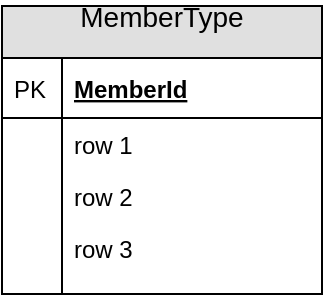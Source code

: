 <mxfile version="10.7.6" type="github"><diagram name="Page-1" id="bd83a815-5ea8-2e97-e5ec-87c9f400f2fa"><mxGraphModel dx="1010" dy="510" grid="1" gridSize="10" guides="1" tooltips="1" connect="1" arrows="1" fold="1" page="1" pageScale="1.5" pageWidth="1169" pageHeight="826" background="#ffffff" math="0" shadow="0"><root><mxCell id="0" style=";html=1;"/><mxCell id="1" style=";html=1;" parent="0"/><mxCell id="J8yqvO0bRnAPmb_wjPgn-6" value="MemberType&#10;" style="swimlane;fontStyle=0;childLayout=stackLayout;horizontal=1;startSize=26;fillColor=#e0e0e0;horizontalStack=0;resizeParent=1;resizeParentMax=0;resizeLast=0;collapsible=1;marginBottom=0;swimlaneFillColor=#ffffff;align=center;fontSize=14;" vertex="1" parent="1"><mxGeometry x="970" y="610" width="160" height="144" as="geometry"/></mxCell><mxCell id="J8yqvO0bRnAPmb_wjPgn-7" value="MemberId" style="shape=partialRectangle;top=0;left=0;right=0;bottom=1;align=left;verticalAlign=middle;fillColor=none;spacingLeft=34;spacingRight=4;overflow=hidden;rotatable=0;points=[[0,0.5],[1,0.5]];portConstraint=eastwest;dropTarget=0;fontStyle=5;fontSize=12;" vertex="1" parent="J8yqvO0bRnAPmb_wjPgn-6"><mxGeometry y="26" width="160" height="30" as="geometry"/></mxCell><mxCell id="J8yqvO0bRnAPmb_wjPgn-8" value="PK" style="shape=partialRectangle;top=0;left=0;bottom=0;fillColor=none;align=left;verticalAlign=middle;spacingLeft=4;spacingRight=4;overflow=hidden;rotatable=0;points=[];portConstraint=eastwest;part=1;fontSize=12;" vertex="1" connectable="0" parent="J8yqvO0bRnAPmb_wjPgn-7"><mxGeometry width="30" height="30" as="geometry"/></mxCell><mxCell id="J8yqvO0bRnAPmb_wjPgn-9" value="row 1" style="shape=partialRectangle;top=0;left=0;right=0;bottom=0;align=left;verticalAlign=top;fillColor=none;spacingLeft=34;spacingRight=4;overflow=hidden;rotatable=0;points=[[0,0.5],[1,0.5]];portConstraint=eastwest;dropTarget=0;fontSize=12;" vertex="1" parent="J8yqvO0bRnAPmb_wjPgn-6"><mxGeometry y="56" width="160" height="26" as="geometry"/></mxCell><mxCell id="J8yqvO0bRnAPmb_wjPgn-10" value="" style="shape=partialRectangle;top=0;left=0;bottom=0;fillColor=none;align=left;verticalAlign=top;spacingLeft=4;spacingRight=4;overflow=hidden;rotatable=0;points=[];portConstraint=eastwest;part=1;fontSize=12;" vertex="1" connectable="0" parent="J8yqvO0bRnAPmb_wjPgn-9"><mxGeometry width="30" height="26" as="geometry"/></mxCell><mxCell id="J8yqvO0bRnAPmb_wjPgn-11" value="row 2" style="shape=partialRectangle;top=0;left=0;right=0;bottom=0;align=left;verticalAlign=top;fillColor=none;spacingLeft=34;spacingRight=4;overflow=hidden;rotatable=0;points=[[0,0.5],[1,0.5]];portConstraint=eastwest;dropTarget=0;fontSize=12;" vertex="1" parent="J8yqvO0bRnAPmb_wjPgn-6"><mxGeometry y="82" width="160" height="26" as="geometry"/></mxCell><mxCell id="J8yqvO0bRnAPmb_wjPgn-12" value="" style="shape=partialRectangle;top=0;left=0;bottom=0;fillColor=none;align=left;verticalAlign=top;spacingLeft=4;spacingRight=4;overflow=hidden;rotatable=0;points=[];portConstraint=eastwest;part=1;fontSize=12;" vertex="1" connectable="0" parent="J8yqvO0bRnAPmb_wjPgn-11"><mxGeometry width="30" height="26" as="geometry"/></mxCell><mxCell id="J8yqvO0bRnAPmb_wjPgn-13" value="row 3" style="shape=partialRectangle;top=0;left=0;right=0;bottom=0;align=left;verticalAlign=top;fillColor=none;spacingLeft=34;spacingRight=4;overflow=hidden;rotatable=0;points=[[0,0.5],[1,0.5]];portConstraint=eastwest;dropTarget=0;fontSize=12;" vertex="1" parent="J8yqvO0bRnAPmb_wjPgn-6"><mxGeometry y="108" width="160" height="26" as="geometry"/></mxCell><mxCell id="J8yqvO0bRnAPmb_wjPgn-14" value="" style="shape=partialRectangle;top=0;left=0;bottom=0;fillColor=none;align=left;verticalAlign=top;spacingLeft=4;spacingRight=4;overflow=hidden;rotatable=0;points=[];portConstraint=eastwest;part=1;fontSize=12;" vertex="1" connectable="0" parent="J8yqvO0bRnAPmb_wjPgn-13"><mxGeometry width="30" height="26" as="geometry"/></mxCell><mxCell id="J8yqvO0bRnAPmb_wjPgn-15" value="" style="shape=partialRectangle;top=0;left=0;right=0;bottom=0;align=left;verticalAlign=top;fillColor=none;spacingLeft=34;spacingRight=4;overflow=hidden;rotatable=0;points=[[0,0.5],[1,0.5]];portConstraint=eastwest;dropTarget=0;fontSize=12;" vertex="1" parent="J8yqvO0bRnAPmb_wjPgn-6"><mxGeometry y="134" width="160" height="10" as="geometry"/></mxCell><mxCell id="J8yqvO0bRnAPmb_wjPgn-16" value="" style="shape=partialRectangle;top=0;left=0;bottom=0;fillColor=none;align=left;verticalAlign=top;spacingLeft=4;spacingRight=4;overflow=hidden;rotatable=0;points=[];portConstraint=eastwest;part=1;fontSize=12;" vertex="1" connectable="0" parent="J8yqvO0bRnAPmb_wjPgn-15"><mxGeometry width="30" height="10" as="geometry"/></mxCell></root></mxGraphModel></diagram></mxfile>